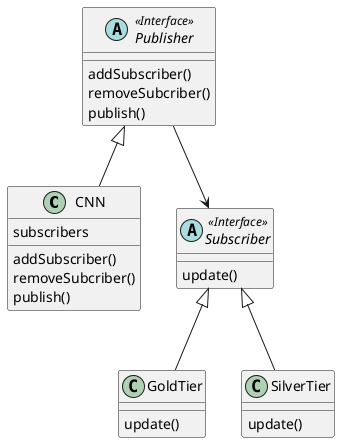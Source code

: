 @startuml

class CNN{

    subscribers

    addSubscriber()
    removeSubcriber()
    publish()
}
abstract class Publisher << Interface >>{

    addSubscriber()
    removeSubcriber()
    publish()

}

abstract class Subscriber << Interface >>{
    update()
}
Publisher --> Subscriber
Publisher <|-- CNN
class GoldTier{
    update()
}
class SilverTier{
    update()
}

Subscriber <|-- GoldTier
Subscriber <|-- SilverTier

@enduml